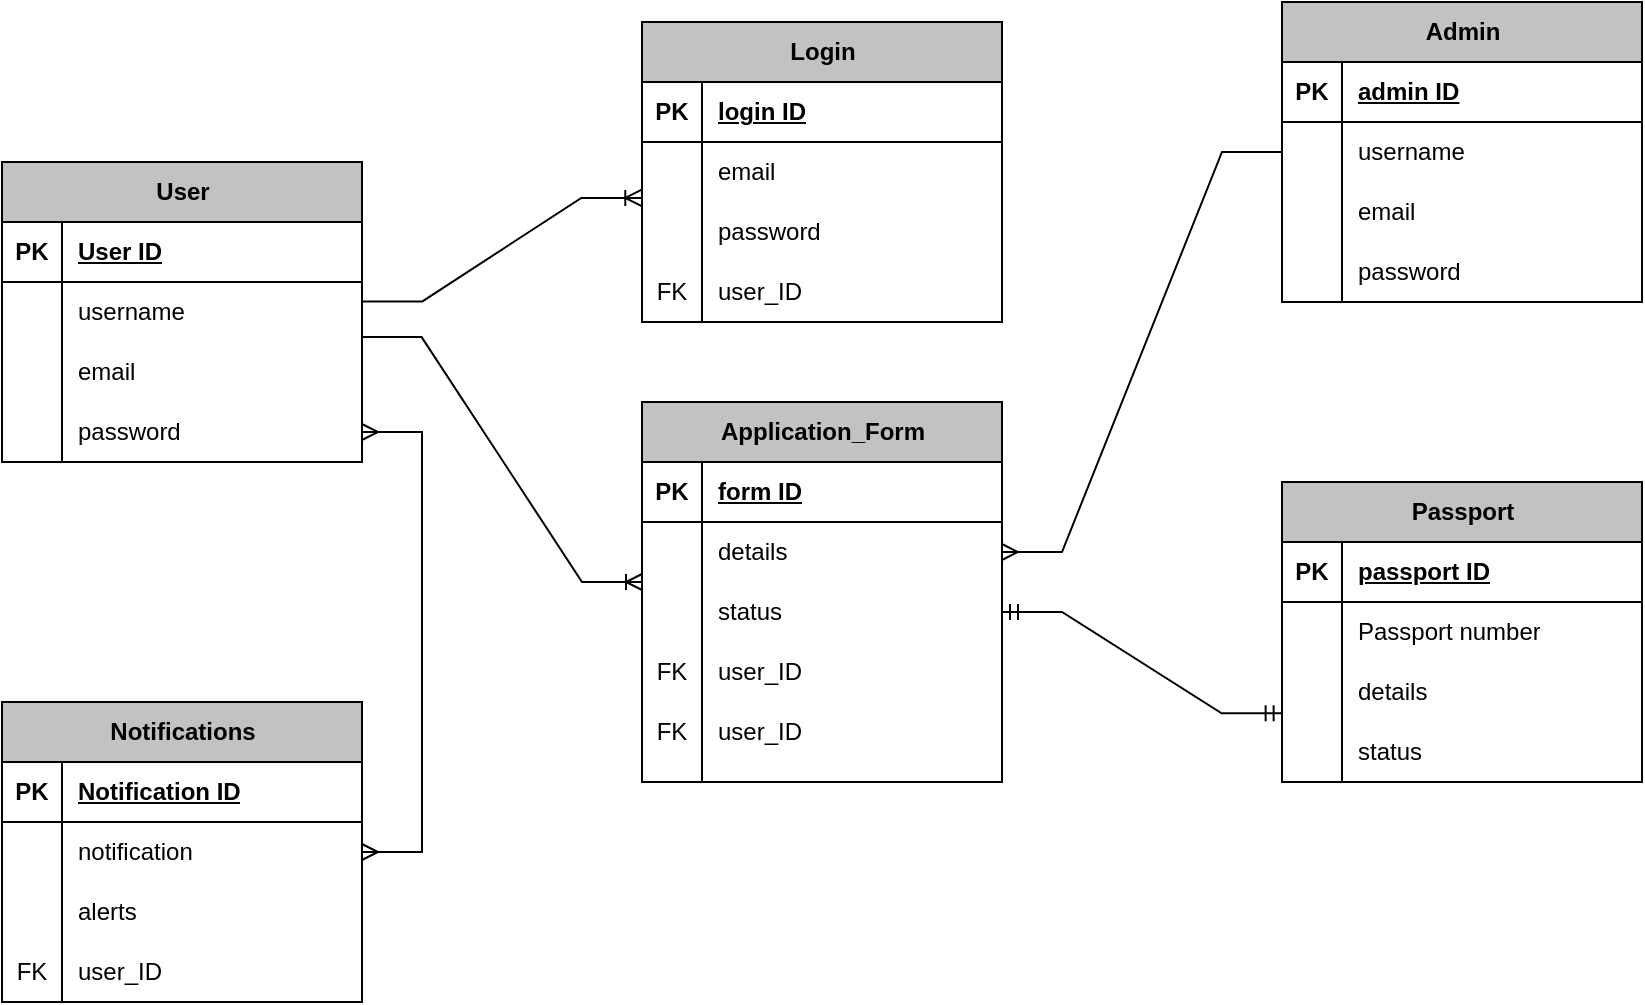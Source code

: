 <mxfile version="22.1.2" type="device">
  <diagram id="85uenEhVmOG_GKUXYvTb" name="Page-2">
    <mxGraphModel dx="1138" dy="535" grid="1" gridSize="10" guides="1" tooltips="1" connect="1" arrows="1" fold="1" page="1" pageScale="1" pageWidth="850" pageHeight="1100" math="0" shadow="0">
      <root>
        <mxCell id="0" />
        <mxCell id="1" parent="0" />
        <mxCell id="o4qbSrzlTvM8pqJeJ1TT-11" value="User" style="shape=table;startSize=30;container=1;collapsible=1;childLayout=tableLayout;fixedRows=1;rowLines=0;fontStyle=1;align=center;resizeLast=1;html=1;fillColor=#C2C2C2;" parent="1" vertex="1">
          <mxGeometry x="100" y="240" width="180" height="150" as="geometry">
            <mxRectangle x="100" y="240" width="70" height="30" as="alternateBounds" />
          </mxGeometry>
        </mxCell>
        <mxCell id="o4qbSrzlTvM8pqJeJ1TT-12" value="" style="shape=tableRow;horizontal=0;startSize=0;swimlaneHead=0;swimlaneBody=0;fillColor=none;collapsible=0;dropTarget=0;points=[[0,0.5],[1,0.5]];portConstraint=eastwest;top=0;left=0;right=0;bottom=1;" parent="o4qbSrzlTvM8pqJeJ1TT-11" vertex="1">
          <mxGeometry y="30" width="180" height="30" as="geometry" />
        </mxCell>
        <mxCell id="o4qbSrzlTvM8pqJeJ1TT-13" value="PK" style="shape=partialRectangle;connectable=0;fillColor=none;top=0;left=0;bottom=0;right=0;fontStyle=1;overflow=hidden;whiteSpace=wrap;html=1;" parent="o4qbSrzlTvM8pqJeJ1TT-12" vertex="1">
          <mxGeometry width="30" height="30" as="geometry">
            <mxRectangle width="30" height="30" as="alternateBounds" />
          </mxGeometry>
        </mxCell>
        <mxCell id="o4qbSrzlTvM8pqJeJ1TT-14" value="User ID" style="shape=partialRectangle;connectable=0;fillColor=none;top=0;left=0;bottom=0;right=0;align=left;spacingLeft=6;fontStyle=5;overflow=hidden;whiteSpace=wrap;html=1;" parent="o4qbSrzlTvM8pqJeJ1TT-12" vertex="1">
          <mxGeometry x="30" width="150" height="30" as="geometry">
            <mxRectangle width="150" height="30" as="alternateBounds" />
          </mxGeometry>
        </mxCell>
        <mxCell id="o4qbSrzlTvM8pqJeJ1TT-15" value="" style="shape=tableRow;horizontal=0;startSize=0;swimlaneHead=0;swimlaneBody=0;fillColor=none;collapsible=0;dropTarget=0;points=[[0,0.5],[1,0.5]];portConstraint=eastwest;top=0;left=0;right=0;bottom=0;" parent="o4qbSrzlTvM8pqJeJ1TT-11" vertex="1">
          <mxGeometry y="60" width="180" height="30" as="geometry" />
        </mxCell>
        <mxCell id="o4qbSrzlTvM8pqJeJ1TT-16" value="" style="shape=partialRectangle;connectable=0;fillColor=none;top=0;left=0;bottom=0;right=0;editable=1;overflow=hidden;whiteSpace=wrap;html=1;" parent="o4qbSrzlTvM8pqJeJ1TT-15" vertex="1">
          <mxGeometry width="30" height="30" as="geometry">
            <mxRectangle width="30" height="30" as="alternateBounds" />
          </mxGeometry>
        </mxCell>
        <mxCell id="o4qbSrzlTvM8pqJeJ1TT-17" value="username" style="shape=partialRectangle;connectable=0;fillColor=none;top=0;left=0;bottom=0;right=0;align=left;spacingLeft=6;overflow=hidden;whiteSpace=wrap;html=1;" parent="o4qbSrzlTvM8pqJeJ1TT-15" vertex="1">
          <mxGeometry x="30" width="150" height="30" as="geometry">
            <mxRectangle width="150" height="30" as="alternateBounds" />
          </mxGeometry>
        </mxCell>
        <mxCell id="o4qbSrzlTvM8pqJeJ1TT-18" value="" style="shape=tableRow;horizontal=0;startSize=0;swimlaneHead=0;swimlaneBody=0;fillColor=none;collapsible=0;dropTarget=0;points=[[0,0.5],[1,0.5]];portConstraint=eastwest;top=0;left=0;right=0;bottom=0;" parent="o4qbSrzlTvM8pqJeJ1TT-11" vertex="1">
          <mxGeometry y="90" width="180" height="30" as="geometry" />
        </mxCell>
        <mxCell id="o4qbSrzlTvM8pqJeJ1TT-19" value="" style="shape=partialRectangle;connectable=0;fillColor=none;top=0;left=0;bottom=0;right=0;editable=1;overflow=hidden;whiteSpace=wrap;html=1;" parent="o4qbSrzlTvM8pqJeJ1TT-18" vertex="1">
          <mxGeometry width="30" height="30" as="geometry">
            <mxRectangle width="30" height="30" as="alternateBounds" />
          </mxGeometry>
        </mxCell>
        <mxCell id="o4qbSrzlTvM8pqJeJ1TT-20" value="email" style="shape=partialRectangle;connectable=0;fillColor=none;top=0;left=0;bottom=0;right=0;align=left;spacingLeft=6;overflow=hidden;whiteSpace=wrap;html=1;" parent="o4qbSrzlTvM8pqJeJ1TT-18" vertex="1">
          <mxGeometry x="30" width="150" height="30" as="geometry">
            <mxRectangle width="150" height="30" as="alternateBounds" />
          </mxGeometry>
        </mxCell>
        <mxCell id="o4qbSrzlTvM8pqJeJ1TT-21" value="" style="shape=tableRow;horizontal=0;startSize=0;swimlaneHead=0;swimlaneBody=0;fillColor=none;collapsible=0;dropTarget=0;points=[[0,0.5],[1,0.5]];portConstraint=eastwest;top=0;left=0;right=0;bottom=0;" parent="o4qbSrzlTvM8pqJeJ1TT-11" vertex="1">
          <mxGeometry y="120" width="180" height="30" as="geometry" />
        </mxCell>
        <mxCell id="o4qbSrzlTvM8pqJeJ1TT-22" value="" style="shape=partialRectangle;connectable=0;fillColor=none;top=0;left=0;bottom=0;right=0;editable=1;overflow=hidden;whiteSpace=wrap;html=1;" parent="o4qbSrzlTvM8pqJeJ1TT-21" vertex="1">
          <mxGeometry width="30" height="30" as="geometry">
            <mxRectangle width="30" height="30" as="alternateBounds" />
          </mxGeometry>
        </mxCell>
        <mxCell id="o4qbSrzlTvM8pqJeJ1TT-23" value="password" style="shape=partialRectangle;connectable=0;fillColor=none;top=0;left=0;bottom=0;right=0;align=left;spacingLeft=6;overflow=hidden;whiteSpace=wrap;html=1;" parent="o4qbSrzlTvM8pqJeJ1TT-21" vertex="1">
          <mxGeometry x="30" width="150" height="30" as="geometry">
            <mxRectangle width="150" height="30" as="alternateBounds" />
          </mxGeometry>
        </mxCell>
        <mxCell id="o4qbSrzlTvM8pqJeJ1TT-24" value="Notifications" style="shape=table;startSize=30;container=1;collapsible=1;childLayout=tableLayout;fixedRows=1;rowLines=0;fontStyle=1;align=center;resizeLast=1;html=1;fillColor=#C2C2C2;" parent="1" vertex="1">
          <mxGeometry x="100" y="510" width="180" height="150" as="geometry" />
        </mxCell>
        <mxCell id="o4qbSrzlTvM8pqJeJ1TT-25" value="" style="shape=tableRow;horizontal=0;startSize=0;swimlaneHead=0;swimlaneBody=0;fillColor=none;collapsible=0;dropTarget=0;points=[[0,0.5],[1,0.5]];portConstraint=eastwest;top=0;left=0;right=0;bottom=1;" parent="o4qbSrzlTvM8pqJeJ1TT-24" vertex="1">
          <mxGeometry y="30" width="180" height="30" as="geometry" />
        </mxCell>
        <mxCell id="o4qbSrzlTvM8pqJeJ1TT-26" value="PK" style="shape=partialRectangle;connectable=0;fillColor=none;top=0;left=0;bottom=0;right=0;fontStyle=1;overflow=hidden;whiteSpace=wrap;html=1;" parent="o4qbSrzlTvM8pqJeJ1TT-25" vertex="1">
          <mxGeometry width="30" height="30" as="geometry">
            <mxRectangle width="30" height="30" as="alternateBounds" />
          </mxGeometry>
        </mxCell>
        <mxCell id="o4qbSrzlTvM8pqJeJ1TT-27" value="Notification ID" style="shape=partialRectangle;connectable=0;fillColor=none;top=0;left=0;bottom=0;right=0;align=left;spacingLeft=6;fontStyle=5;overflow=hidden;whiteSpace=wrap;html=1;" parent="o4qbSrzlTvM8pqJeJ1TT-25" vertex="1">
          <mxGeometry x="30" width="150" height="30" as="geometry">
            <mxRectangle width="150" height="30" as="alternateBounds" />
          </mxGeometry>
        </mxCell>
        <mxCell id="o4qbSrzlTvM8pqJeJ1TT-28" value="" style="shape=tableRow;horizontal=0;startSize=0;swimlaneHead=0;swimlaneBody=0;fillColor=none;collapsible=0;dropTarget=0;points=[[0,0.5],[1,0.5]];portConstraint=eastwest;top=0;left=0;right=0;bottom=0;" parent="o4qbSrzlTvM8pqJeJ1TT-24" vertex="1">
          <mxGeometry y="60" width="180" height="30" as="geometry" />
        </mxCell>
        <mxCell id="o4qbSrzlTvM8pqJeJ1TT-29" value="" style="shape=partialRectangle;connectable=0;fillColor=none;top=0;left=0;bottom=0;right=0;editable=1;overflow=hidden;whiteSpace=wrap;html=1;" parent="o4qbSrzlTvM8pqJeJ1TT-28" vertex="1">
          <mxGeometry width="30" height="30" as="geometry">
            <mxRectangle width="30" height="30" as="alternateBounds" />
          </mxGeometry>
        </mxCell>
        <mxCell id="o4qbSrzlTvM8pqJeJ1TT-30" value="notification" style="shape=partialRectangle;connectable=0;fillColor=none;top=0;left=0;bottom=0;right=0;align=left;spacingLeft=6;overflow=hidden;whiteSpace=wrap;html=1;" parent="o4qbSrzlTvM8pqJeJ1TT-28" vertex="1">
          <mxGeometry x="30" width="150" height="30" as="geometry">
            <mxRectangle width="150" height="30" as="alternateBounds" />
          </mxGeometry>
        </mxCell>
        <mxCell id="o4qbSrzlTvM8pqJeJ1TT-31" value="" style="shape=tableRow;horizontal=0;startSize=0;swimlaneHead=0;swimlaneBody=0;fillColor=none;collapsible=0;dropTarget=0;points=[[0,0.5],[1,0.5]];portConstraint=eastwest;top=0;left=0;right=0;bottom=0;" parent="o4qbSrzlTvM8pqJeJ1TT-24" vertex="1">
          <mxGeometry y="90" width="180" height="30" as="geometry" />
        </mxCell>
        <mxCell id="o4qbSrzlTvM8pqJeJ1TT-32" value="" style="shape=partialRectangle;connectable=0;fillColor=none;top=0;left=0;bottom=0;right=0;editable=1;overflow=hidden;whiteSpace=wrap;html=1;" parent="o4qbSrzlTvM8pqJeJ1TT-31" vertex="1">
          <mxGeometry width="30" height="30" as="geometry">
            <mxRectangle width="30" height="30" as="alternateBounds" />
          </mxGeometry>
        </mxCell>
        <mxCell id="o4qbSrzlTvM8pqJeJ1TT-33" value="alerts" style="shape=partialRectangle;connectable=0;fillColor=none;top=0;left=0;bottom=0;right=0;align=left;spacingLeft=6;overflow=hidden;whiteSpace=wrap;html=1;" parent="o4qbSrzlTvM8pqJeJ1TT-31" vertex="1">
          <mxGeometry x="30" width="150" height="30" as="geometry">
            <mxRectangle width="150" height="30" as="alternateBounds" />
          </mxGeometry>
        </mxCell>
        <mxCell id="o4qbSrzlTvM8pqJeJ1TT-34" value="" style="shape=tableRow;horizontal=0;startSize=0;swimlaneHead=0;swimlaneBody=0;fillColor=none;collapsible=0;dropTarget=0;points=[[0,0.5],[1,0.5]];portConstraint=eastwest;top=0;left=0;right=0;bottom=0;" parent="o4qbSrzlTvM8pqJeJ1TT-24" vertex="1">
          <mxGeometry y="120" width="180" height="30" as="geometry" />
        </mxCell>
        <mxCell id="o4qbSrzlTvM8pqJeJ1TT-35" value="FK" style="shape=partialRectangle;connectable=0;fillColor=none;top=0;left=0;bottom=0;right=0;editable=1;overflow=hidden;whiteSpace=wrap;html=1;" parent="o4qbSrzlTvM8pqJeJ1TT-34" vertex="1">
          <mxGeometry width="30" height="30" as="geometry">
            <mxRectangle width="30" height="30" as="alternateBounds" />
          </mxGeometry>
        </mxCell>
        <mxCell id="o4qbSrzlTvM8pqJeJ1TT-36" value="user_ID" style="shape=partialRectangle;connectable=0;fillColor=none;top=0;left=0;bottom=0;right=0;align=left;spacingLeft=6;overflow=hidden;whiteSpace=wrap;html=1;" parent="o4qbSrzlTvM8pqJeJ1TT-34" vertex="1">
          <mxGeometry x="30" width="150" height="30" as="geometry">
            <mxRectangle width="150" height="30" as="alternateBounds" />
          </mxGeometry>
        </mxCell>
        <mxCell id="o4qbSrzlTvM8pqJeJ1TT-37" value="Login" style="shape=table;startSize=30;container=1;collapsible=1;childLayout=tableLayout;fixedRows=1;rowLines=0;fontStyle=1;align=center;resizeLast=1;html=1;fillColor=#C2C2C2;" parent="1" vertex="1">
          <mxGeometry x="420" y="170" width="180" height="150" as="geometry" />
        </mxCell>
        <mxCell id="o4qbSrzlTvM8pqJeJ1TT-38" value="" style="shape=tableRow;horizontal=0;startSize=0;swimlaneHead=0;swimlaneBody=0;fillColor=none;collapsible=0;dropTarget=0;points=[[0,0.5],[1,0.5]];portConstraint=eastwest;top=0;left=0;right=0;bottom=1;" parent="o4qbSrzlTvM8pqJeJ1TT-37" vertex="1">
          <mxGeometry y="30" width="180" height="30" as="geometry" />
        </mxCell>
        <mxCell id="o4qbSrzlTvM8pqJeJ1TT-39" value="PK" style="shape=partialRectangle;connectable=0;fillColor=none;top=0;left=0;bottom=0;right=0;fontStyle=1;overflow=hidden;whiteSpace=wrap;html=1;" parent="o4qbSrzlTvM8pqJeJ1TT-38" vertex="1">
          <mxGeometry width="30" height="30" as="geometry">
            <mxRectangle width="30" height="30" as="alternateBounds" />
          </mxGeometry>
        </mxCell>
        <mxCell id="o4qbSrzlTvM8pqJeJ1TT-40" value="login ID" style="shape=partialRectangle;connectable=0;fillColor=none;top=0;left=0;bottom=0;right=0;align=left;spacingLeft=6;fontStyle=5;overflow=hidden;whiteSpace=wrap;html=1;" parent="o4qbSrzlTvM8pqJeJ1TT-38" vertex="1">
          <mxGeometry x="30" width="150" height="30" as="geometry">
            <mxRectangle width="150" height="30" as="alternateBounds" />
          </mxGeometry>
        </mxCell>
        <mxCell id="o4qbSrzlTvM8pqJeJ1TT-41" value="" style="shape=tableRow;horizontal=0;startSize=0;swimlaneHead=0;swimlaneBody=0;fillColor=none;collapsible=0;dropTarget=0;points=[[0,0.5],[1,0.5]];portConstraint=eastwest;top=0;left=0;right=0;bottom=0;" parent="o4qbSrzlTvM8pqJeJ1TT-37" vertex="1">
          <mxGeometry y="60" width="180" height="30" as="geometry" />
        </mxCell>
        <mxCell id="o4qbSrzlTvM8pqJeJ1TT-42" value="" style="shape=partialRectangle;connectable=0;fillColor=none;top=0;left=0;bottom=0;right=0;editable=1;overflow=hidden;whiteSpace=wrap;html=1;" parent="o4qbSrzlTvM8pqJeJ1TT-41" vertex="1">
          <mxGeometry width="30" height="30" as="geometry">
            <mxRectangle width="30" height="30" as="alternateBounds" />
          </mxGeometry>
        </mxCell>
        <mxCell id="o4qbSrzlTvM8pqJeJ1TT-43" value="email" style="shape=partialRectangle;connectable=0;fillColor=none;top=0;left=0;bottom=0;right=0;align=left;spacingLeft=6;overflow=hidden;whiteSpace=wrap;html=1;" parent="o4qbSrzlTvM8pqJeJ1TT-41" vertex="1">
          <mxGeometry x="30" width="150" height="30" as="geometry">
            <mxRectangle width="150" height="30" as="alternateBounds" />
          </mxGeometry>
        </mxCell>
        <mxCell id="o4qbSrzlTvM8pqJeJ1TT-44" value="" style="shape=tableRow;horizontal=0;startSize=0;swimlaneHead=0;swimlaneBody=0;fillColor=none;collapsible=0;dropTarget=0;points=[[0,0.5],[1,0.5]];portConstraint=eastwest;top=0;left=0;right=0;bottom=0;" parent="o4qbSrzlTvM8pqJeJ1TT-37" vertex="1">
          <mxGeometry y="90" width="180" height="30" as="geometry" />
        </mxCell>
        <mxCell id="o4qbSrzlTvM8pqJeJ1TT-45" value="" style="shape=partialRectangle;connectable=0;fillColor=none;top=0;left=0;bottom=0;right=0;editable=1;overflow=hidden;whiteSpace=wrap;html=1;" parent="o4qbSrzlTvM8pqJeJ1TT-44" vertex="1">
          <mxGeometry width="30" height="30" as="geometry">
            <mxRectangle width="30" height="30" as="alternateBounds" />
          </mxGeometry>
        </mxCell>
        <mxCell id="o4qbSrzlTvM8pqJeJ1TT-46" value="password" style="shape=partialRectangle;connectable=0;fillColor=none;top=0;left=0;bottom=0;right=0;align=left;spacingLeft=6;overflow=hidden;whiteSpace=wrap;html=1;" parent="o4qbSrzlTvM8pqJeJ1TT-44" vertex="1">
          <mxGeometry x="30" width="150" height="30" as="geometry">
            <mxRectangle width="150" height="30" as="alternateBounds" />
          </mxGeometry>
        </mxCell>
        <mxCell id="o4qbSrzlTvM8pqJeJ1TT-47" value="" style="shape=tableRow;horizontal=0;startSize=0;swimlaneHead=0;swimlaneBody=0;fillColor=none;collapsible=0;dropTarget=0;points=[[0,0.5],[1,0.5]];portConstraint=eastwest;top=0;left=0;right=0;bottom=0;" parent="o4qbSrzlTvM8pqJeJ1TT-37" vertex="1">
          <mxGeometry y="120" width="180" height="30" as="geometry" />
        </mxCell>
        <mxCell id="o4qbSrzlTvM8pqJeJ1TT-48" value="FK" style="shape=partialRectangle;connectable=0;fillColor=none;top=0;left=0;bottom=0;right=0;editable=1;overflow=hidden;whiteSpace=wrap;html=1;" parent="o4qbSrzlTvM8pqJeJ1TT-47" vertex="1">
          <mxGeometry width="30" height="30" as="geometry">
            <mxRectangle width="30" height="30" as="alternateBounds" />
          </mxGeometry>
        </mxCell>
        <mxCell id="o4qbSrzlTvM8pqJeJ1TT-49" value="user_ID" style="shape=partialRectangle;connectable=0;fillColor=none;top=0;left=0;bottom=0;right=0;align=left;spacingLeft=6;overflow=hidden;whiteSpace=wrap;html=1;" parent="o4qbSrzlTvM8pqJeJ1TT-47" vertex="1">
          <mxGeometry x="30" width="150" height="30" as="geometry">
            <mxRectangle width="150" height="30" as="alternateBounds" />
          </mxGeometry>
        </mxCell>
        <mxCell id="o4qbSrzlTvM8pqJeJ1TT-50" value="Application_Form" style="shape=table;startSize=30;container=1;collapsible=1;childLayout=tableLayout;fixedRows=1;rowLines=0;fontStyle=1;align=center;resizeLast=1;html=1;fillColor=#C2C2C2;" parent="1" vertex="1">
          <mxGeometry x="420" y="360" width="180" height="190" as="geometry" />
        </mxCell>
        <mxCell id="o4qbSrzlTvM8pqJeJ1TT-51" value="" style="shape=tableRow;horizontal=0;startSize=0;swimlaneHead=0;swimlaneBody=0;fillColor=none;collapsible=0;dropTarget=0;points=[[0,0.5],[1,0.5]];portConstraint=eastwest;top=0;left=0;right=0;bottom=1;" parent="o4qbSrzlTvM8pqJeJ1TT-50" vertex="1">
          <mxGeometry y="30" width="180" height="30" as="geometry" />
        </mxCell>
        <mxCell id="o4qbSrzlTvM8pqJeJ1TT-52" value="PK" style="shape=partialRectangle;connectable=0;fillColor=none;top=0;left=0;bottom=0;right=0;fontStyle=1;overflow=hidden;whiteSpace=wrap;html=1;" parent="o4qbSrzlTvM8pqJeJ1TT-51" vertex="1">
          <mxGeometry width="30" height="30" as="geometry">
            <mxRectangle width="30" height="30" as="alternateBounds" />
          </mxGeometry>
        </mxCell>
        <mxCell id="o4qbSrzlTvM8pqJeJ1TT-53" value="form ID" style="shape=partialRectangle;connectable=0;fillColor=none;top=0;left=0;bottom=0;right=0;align=left;spacingLeft=6;fontStyle=5;overflow=hidden;whiteSpace=wrap;html=1;" parent="o4qbSrzlTvM8pqJeJ1TT-51" vertex="1">
          <mxGeometry x="30" width="150" height="30" as="geometry">
            <mxRectangle width="150" height="30" as="alternateBounds" />
          </mxGeometry>
        </mxCell>
        <mxCell id="o4qbSrzlTvM8pqJeJ1TT-54" value="" style="shape=tableRow;horizontal=0;startSize=0;swimlaneHead=0;swimlaneBody=0;fillColor=none;collapsible=0;dropTarget=0;points=[[0,0.5],[1,0.5]];portConstraint=eastwest;top=0;left=0;right=0;bottom=0;" parent="o4qbSrzlTvM8pqJeJ1TT-50" vertex="1">
          <mxGeometry y="60" width="180" height="30" as="geometry" />
        </mxCell>
        <mxCell id="o4qbSrzlTvM8pqJeJ1TT-55" value="" style="shape=partialRectangle;connectable=0;fillColor=none;top=0;left=0;bottom=0;right=0;editable=1;overflow=hidden;whiteSpace=wrap;html=1;" parent="o4qbSrzlTvM8pqJeJ1TT-54" vertex="1">
          <mxGeometry width="30" height="30" as="geometry">
            <mxRectangle width="30" height="30" as="alternateBounds" />
          </mxGeometry>
        </mxCell>
        <mxCell id="o4qbSrzlTvM8pqJeJ1TT-56" value="details" style="shape=partialRectangle;connectable=0;fillColor=none;top=0;left=0;bottom=0;right=0;align=left;spacingLeft=6;overflow=hidden;whiteSpace=wrap;html=1;" parent="o4qbSrzlTvM8pqJeJ1TT-54" vertex="1">
          <mxGeometry x="30" width="150" height="30" as="geometry">
            <mxRectangle width="150" height="30" as="alternateBounds" />
          </mxGeometry>
        </mxCell>
        <mxCell id="o4qbSrzlTvM8pqJeJ1TT-57" value="" style="shape=tableRow;horizontal=0;startSize=0;swimlaneHead=0;swimlaneBody=0;fillColor=none;collapsible=0;dropTarget=0;points=[[0,0.5],[1,0.5]];portConstraint=eastwest;top=0;left=0;right=0;bottom=0;" parent="o4qbSrzlTvM8pqJeJ1TT-50" vertex="1">
          <mxGeometry y="90" width="180" height="30" as="geometry" />
        </mxCell>
        <mxCell id="o4qbSrzlTvM8pqJeJ1TT-58" value="" style="shape=partialRectangle;connectable=0;fillColor=none;top=0;left=0;bottom=0;right=0;editable=1;overflow=hidden;whiteSpace=wrap;html=1;" parent="o4qbSrzlTvM8pqJeJ1TT-57" vertex="1">
          <mxGeometry width="30" height="30" as="geometry">
            <mxRectangle width="30" height="30" as="alternateBounds" />
          </mxGeometry>
        </mxCell>
        <mxCell id="o4qbSrzlTvM8pqJeJ1TT-59" value="status" style="shape=partialRectangle;connectable=0;fillColor=none;top=0;left=0;bottom=0;right=0;align=left;spacingLeft=6;overflow=hidden;whiteSpace=wrap;html=1;" parent="o4qbSrzlTvM8pqJeJ1TT-57" vertex="1">
          <mxGeometry x="30" width="150" height="30" as="geometry">
            <mxRectangle width="150" height="30" as="alternateBounds" />
          </mxGeometry>
        </mxCell>
        <mxCell id="o4qbSrzlTvM8pqJeJ1TT-60" value="" style="shape=tableRow;horizontal=0;startSize=0;swimlaneHead=0;swimlaneBody=0;fillColor=none;collapsible=0;dropTarget=0;points=[[0,0.5],[1,0.5]];portConstraint=eastwest;top=0;left=0;right=0;bottom=0;" parent="o4qbSrzlTvM8pqJeJ1TT-50" vertex="1">
          <mxGeometry y="120" width="180" height="30" as="geometry" />
        </mxCell>
        <mxCell id="o4qbSrzlTvM8pqJeJ1TT-61" value="FK" style="shape=partialRectangle;connectable=0;fillColor=none;top=0;left=0;bottom=0;right=0;editable=1;overflow=hidden;whiteSpace=wrap;html=1;" parent="o4qbSrzlTvM8pqJeJ1TT-60" vertex="1">
          <mxGeometry width="30" height="30" as="geometry">
            <mxRectangle width="30" height="30" as="alternateBounds" />
          </mxGeometry>
        </mxCell>
        <mxCell id="o4qbSrzlTvM8pqJeJ1TT-62" value="user_ID" style="shape=partialRectangle;connectable=0;fillColor=none;top=0;left=0;bottom=0;right=0;align=left;spacingLeft=6;overflow=hidden;whiteSpace=wrap;html=1;" parent="o4qbSrzlTvM8pqJeJ1TT-60" vertex="1">
          <mxGeometry x="30" width="150" height="30" as="geometry">
            <mxRectangle width="150" height="30" as="alternateBounds" />
          </mxGeometry>
        </mxCell>
        <mxCell id="o4qbSrzlTvM8pqJeJ1TT-63" value="Admin" style="shape=table;startSize=30;container=1;collapsible=1;childLayout=tableLayout;fixedRows=1;rowLines=0;fontStyle=1;align=center;resizeLast=1;html=1;fillColor=#C2C2C2;" parent="1" vertex="1">
          <mxGeometry x="740" y="160" width="180" height="150" as="geometry" />
        </mxCell>
        <mxCell id="o4qbSrzlTvM8pqJeJ1TT-64" value="" style="shape=tableRow;horizontal=0;startSize=0;swimlaneHead=0;swimlaneBody=0;fillColor=none;collapsible=0;dropTarget=0;points=[[0,0.5],[1,0.5]];portConstraint=eastwest;top=0;left=0;right=0;bottom=1;" parent="o4qbSrzlTvM8pqJeJ1TT-63" vertex="1">
          <mxGeometry y="30" width="180" height="30" as="geometry" />
        </mxCell>
        <mxCell id="o4qbSrzlTvM8pqJeJ1TT-65" value="PK" style="shape=partialRectangle;connectable=0;fillColor=none;top=0;left=0;bottom=0;right=0;fontStyle=1;overflow=hidden;whiteSpace=wrap;html=1;" parent="o4qbSrzlTvM8pqJeJ1TT-64" vertex="1">
          <mxGeometry width="30" height="30" as="geometry">
            <mxRectangle width="30" height="30" as="alternateBounds" />
          </mxGeometry>
        </mxCell>
        <mxCell id="o4qbSrzlTvM8pqJeJ1TT-66" value="admin ID" style="shape=partialRectangle;connectable=0;fillColor=none;top=0;left=0;bottom=0;right=0;align=left;spacingLeft=6;fontStyle=5;overflow=hidden;whiteSpace=wrap;html=1;" parent="o4qbSrzlTvM8pqJeJ1TT-64" vertex="1">
          <mxGeometry x="30" width="150" height="30" as="geometry">
            <mxRectangle width="150" height="30" as="alternateBounds" />
          </mxGeometry>
        </mxCell>
        <mxCell id="o4qbSrzlTvM8pqJeJ1TT-67" value="" style="shape=tableRow;horizontal=0;startSize=0;swimlaneHead=0;swimlaneBody=0;fillColor=none;collapsible=0;dropTarget=0;points=[[0,0.5],[1,0.5]];portConstraint=eastwest;top=0;left=0;right=0;bottom=0;" parent="o4qbSrzlTvM8pqJeJ1TT-63" vertex="1">
          <mxGeometry y="60" width="180" height="30" as="geometry" />
        </mxCell>
        <mxCell id="o4qbSrzlTvM8pqJeJ1TT-68" value="" style="shape=partialRectangle;connectable=0;fillColor=none;top=0;left=0;bottom=0;right=0;editable=1;overflow=hidden;whiteSpace=wrap;html=1;" parent="o4qbSrzlTvM8pqJeJ1TT-67" vertex="1">
          <mxGeometry width="30" height="30" as="geometry">
            <mxRectangle width="30" height="30" as="alternateBounds" />
          </mxGeometry>
        </mxCell>
        <mxCell id="o4qbSrzlTvM8pqJeJ1TT-69" value="username" style="shape=partialRectangle;connectable=0;fillColor=none;top=0;left=0;bottom=0;right=0;align=left;spacingLeft=6;overflow=hidden;whiteSpace=wrap;html=1;" parent="o4qbSrzlTvM8pqJeJ1TT-67" vertex="1">
          <mxGeometry x="30" width="150" height="30" as="geometry">
            <mxRectangle width="150" height="30" as="alternateBounds" />
          </mxGeometry>
        </mxCell>
        <mxCell id="o4qbSrzlTvM8pqJeJ1TT-70" value="" style="shape=tableRow;horizontal=0;startSize=0;swimlaneHead=0;swimlaneBody=0;fillColor=none;collapsible=0;dropTarget=0;points=[[0,0.5],[1,0.5]];portConstraint=eastwest;top=0;left=0;right=0;bottom=0;" parent="o4qbSrzlTvM8pqJeJ1TT-63" vertex="1">
          <mxGeometry y="90" width="180" height="30" as="geometry" />
        </mxCell>
        <mxCell id="o4qbSrzlTvM8pqJeJ1TT-71" value="" style="shape=partialRectangle;connectable=0;fillColor=none;top=0;left=0;bottom=0;right=0;editable=1;overflow=hidden;whiteSpace=wrap;html=1;" parent="o4qbSrzlTvM8pqJeJ1TT-70" vertex="1">
          <mxGeometry width="30" height="30" as="geometry">
            <mxRectangle width="30" height="30" as="alternateBounds" />
          </mxGeometry>
        </mxCell>
        <mxCell id="o4qbSrzlTvM8pqJeJ1TT-72" value="email" style="shape=partialRectangle;connectable=0;fillColor=none;top=0;left=0;bottom=0;right=0;align=left;spacingLeft=6;overflow=hidden;whiteSpace=wrap;html=1;" parent="o4qbSrzlTvM8pqJeJ1TT-70" vertex="1">
          <mxGeometry x="30" width="150" height="30" as="geometry">
            <mxRectangle width="150" height="30" as="alternateBounds" />
          </mxGeometry>
        </mxCell>
        <mxCell id="o4qbSrzlTvM8pqJeJ1TT-73" value="" style="shape=tableRow;horizontal=0;startSize=0;swimlaneHead=0;swimlaneBody=0;fillColor=none;collapsible=0;dropTarget=0;points=[[0,0.5],[1,0.5]];portConstraint=eastwest;top=0;left=0;right=0;bottom=0;" parent="o4qbSrzlTvM8pqJeJ1TT-63" vertex="1">
          <mxGeometry y="120" width="180" height="30" as="geometry" />
        </mxCell>
        <mxCell id="o4qbSrzlTvM8pqJeJ1TT-74" value="" style="shape=partialRectangle;connectable=0;fillColor=none;top=0;left=0;bottom=0;right=0;editable=1;overflow=hidden;whiteSpace=wrap;html=1;" parent="o4qbSrzlTvM8pqJeJ1TT-73" vertex="1">
          <mxGeometry width="30" height="30" as="geometry">
            <mxRectangle width="30" height="30" as="alternateBounds" />
          </mxGeometry>
        </mxCell>
        <mxCell id="o4qbSrzlTvM8pqJeJ1TT-75" value="password" style="shape=partialRectangle;connectable=0;fillColor=none;top=0;left=0;bottom=0;right=0;align=left;spacingLeft=6;overflow=hidden;whiteSpace=wrap;html=1;" parent="o4qbSrzlTvM8pqJeJ1TT-73" vertex="1">
          <mxGeometry x="30" width="150" height="30" as="geometry">
            <mxRectangle width="150" height="30" as="alternateBounds" />
          </mxGeometry>
        </mxCell>
        <mxCell id="o4qbSrzlTvM8pqJeJ1TT-76" value="Passport" style="shape=table;startSize=30;container=1;collapsible=1;childLayout=tableLayout;fixedRows=1;rowLines=0;fontStyle=1;align=center;resizeLast=1;html=1;fillColor=#C2C2C2;" parent="1" vertex="1">
          <mxGeometry x="740" y="400" width="180" height="150" as="geometry" />
        </mxCell>
        <mxCell id="o4qbSrzlTvM8pqJeJ1TT-77" value="" style="shape=tableRow;horizontal=0;startSize=0;swimlaneHead=0;swimlaneBody=0;fillColor=none;collapsible=0;dropTarget=0;points=[[0,0.5],[1,0.5]];portConstraint=eastwest;top=0;left=0;right=0;bottom=1;" parent="o4qbSrzlTvM8pqJeJ1TT-76" vertex="1">
          <mxGeometry y="30" width="180" height="30" as="geometry" />
        </mxCell>
        <mxCell id="o4qbSrzlTvM8pqJeJ1TT-78" value="PK" style="shape=partialRectangle;connectable=0;fillColor=none;top=0;left=0;bottom=0;right=0;fontStyle=1;overflow=hidden;whiteSpace=wrap;html=1;" parent="o4qbSrzlTvM8pqJeJ1TT-77" vertex="1">
          <mxGeometry width="30" height="30" as="geometry">
            <mxRectangle width="30" height="30" as="alternateBounds" />
          </mxGeometry>
        </mxCell>
        <mxCell id="o4qbSrzlTvM8pqJeJ1TT-79" value="passport ID" style="shape=partialRectangle;connectable=0;fillColor=none;top=0;left=0;bottom=0;right=0;align=left;spacingLeft=6;fontStyle=5;overflow=hidden;whiteSpace=wrap;html=1;" parent="o4qbSrzlTvM8pqJeJ1TT-77" vertex="1">
          <mxGeometry x="30" width="150" height="30" as="geometry">
            <mxRectangle width="150" height="30" as="alternateBounds" />
          </mxGeometry>
        </mxCell>
        <mxCell id="o4qbSrzlTvM8pqJeJ1TT-80" value="" style="shape=tableRow;horizontal=0;startSize=0;swimlaneHead=0;swimlaneBody=0;fillColor=none;collapsible=0;dropTarget=0;points=[[0,0.5],[1,0.5]];portConstraint=eastwest;top=0;left=0;right=0;bottom=0;" parent="o4qbSrzlTvM8pqJeJ1TT-76" vertex="1">
          <mxGeometry y="60" width="180" height="30" as="geometry" />
        </mxCell>
        <mxCell id="o4qbSrzlTvM8pqJeJ1TT-81" value="" style="shape=partialRectangle;connectable=0;fillColor=none;top=0;left=0;bottom=0;right=0;editable=1;overflow=hidden;whiteSpace=wrap;html=1;" parent="o4qbSrzlTvM8pqJeJ1TT-80" vertex="1">
          <mxGeometry width="30" height="30" as="geometry">
            <mxRectangle width="30" height="30" as="alternateBounds" />
          </mxGeometry>
        </mxCell>
        <mxCell id="o4qbSrzlTvM8pqJeJ1TT-82" value="Passport number" style="shape=partialRectangle;connectable=0;fillColor=none;top=0;left=0;bottom=0;right=0;align=left;spacingLeft=6;overflow=hidden;whiteSpace=wrap;html=1;" parent="o4qbSrzlTvM8pqJeJ1TT-80" vertex="1">
          <mxGeometry x="30" width="150" height="30" as="geometry">
            <mxRectangle width="150" height="30" as="alternateBounds" />
          </mxGeometry>
        </mxCell>
        <mxCell id="o4qbSrzlTvM8pqJeJ1TT-83" value="" style="shape=tableRow;horizontal=0;startSize=0;swimlaneHead=0;swimlaneBody=0;fillColor=none;collapsible=0;dropTarget=0;points=[[0,0.5],[1,0.5]];portConstraint=eastwest;top=0;left=0;right=0;bottom=0;" parent="o4qbSrzlTvM8pqJeJ1TT-76" vertex="1">
          <mxGeometry y="90" width="180" height="30" as="geometry" />
        </mxCell>
        <mxCell id="o4qbSrzlTvM8pqJeJ1TT-84" value="" style="shape=partialRectangle;connectable=0;fillColor=none;top=0;left=0;bottom=0;right=0;editable=1;overflow=hidden;whiteSpace=wrap;html=1;" parent="o4qbSrzlTvM8pqJeJ1TT-83" vertex="1">
          <mxGeometry width="30" height="30" as="geometry">
            <mxRectangle width="30" height="30" as="alternateBounds" />
          </mxGeometry>
        </mxCell>
        <mxCell id="o4qbSrzlTvM8pqJeJ1TT-85" value="details" style="shape=partialRectangle;connectable=0;fillColor=none;top=0;left=0;bottom=0;right=0;align=left;spacingLeft=6;overflow=hidden;whiteSpace=wrap;html=1;" parent="o4qbSrzlTvM8pqJeJ1TT-83" vertex="1">
          <mxGeometry x="30" width="150" height="30" as="geometry">
            <mxRectangle width="150" height="30" as="alternateBounds" />
          </mxGeometry>
        </mxCell>
        <mxCell id="o4qbSrzlTvM8pqJeJ1TT-86" value="" style="shape=tableRow;horizontal=0;startSize=0;swimlaneHead=0;swimlaneBody=0;fillColor=none;collapsible=0;dropTarget=0;points=[[0,0.5],[1,0.5]];portConstraint=eastwest;top=0;left=0;right=0;bottom=0;" parent="o4qbSrzlTvM8pqJeJ1TT-76" vertex="1">
          <mxGeometry y="120" width="180" height="30" as="geometry" />
        </mxCell>
        <mxCell id="o4qbSrzlTvM8pqJeJ1TT-87" value="" style="shape=partialRectangle;connectable=0;fillColor=none;top=0;left=0;bottom=0;right=0;editable=1;overflow=hidden;whiteSpace=wrap;html=1;" parent="o4qbSrzlTvM8pqJeJ1TT-86" vertex="1">
          <mxGeometry width="30" height="30" as="geometry">
            <mxRectangle width="30" height="30" as="alternateBounds" />
          </mxGeometry>
        </mxCell>
        <mxCell id="o4qbSrzlTvM8pqJeJ1TT-88" value="status" style="shape=partialRectangle;connectable=0;fillColor=none;top=0;left=0;bottom=0;right=0;align=left;spacingLeft=6;overflow=hidden;whiteSpace=wrap;html=1;" parent="o4qbSrzlTvM8pqJeJ1TT-86" vertex="1">
          <mxGeometry x="30" width="150" height="30" as="geometry">
            <mxRectangle width="150" height="30" as="alternateBounds" />
          </mxGeometry>
        </mxCell>
        <mxCell id="o4qbSrzlTvM8pqJeJ1TT-97" value="" style="endArrow=none;html=1;rounded=0;" parent="1" edge="1">
          <mxGeometry width="50" height="50" relative="1" as="geometry">
            <mxPoint x="450" y="550" as="sourcePoint" />
            <mxPoint x="450" y="510" as="targetPoint" />
          </mxGeometry>
        </mxCell>
        <mxCell id="o4qbSrzlTvM8pqJeJ1TT-98" value="user_ID" style="shape=partialRectangle;connectable=0;fillColor=none;top=0;left=0;bottom=0;right=0;align=left;spacingLeft=6;overflow=hidden;whiteSpace=wrap;html=1;" parent="1" vertex="1">
          <mxGeometry x="450" y="510" width="150" height="30" as="geometry">
            <mxRectangle width="150" height="30" as="alternateBounds" />
          </mxGeometry>
        </mxCell>
        <mxCell id="o4qbSrzlTvM8pqJeJ1TT-99" value="FK" style="shape=partialRectangle;connectable=0;fillColor=none;top=0;left=0;bottom=0;right=0;editable=1;overflow=hidden;whiteSpace=wrap;html=1;" parent="1" vertex="1">
          <mxGeometry x="420" y="510" width="30" height="30" as="geometry">
            <mxRectangle width="30" height="30" as="alternateBounds" />
          </mxGeometry>
        </mxCell>
        <mxCell id="o4qbSrzlTvM8pqJeJ1TT-101" value="" style="edgeStyle=entityRelationEdgeStyle;fontSize=12;html=1;endArrow=ERoneToMany;rounded=0;entryX=-0.002;entryY=0.932;entryDx=0;entryDy=0;entryPerimeter=0;exitX=1.001;exitY=0.324;exitDx=0;exitDy=0;exitPerimeter=0;" parent="1" source="o4qbSrzlTvM8pqJeJ1TT-15" target="o4qbSrzlTvM8pqJeJ1TT-41" edge="1">
          <mxGeometry width="100" height="100" relative="1" as="geometry">
            <mxPoint x="280" y="320" as="sourcePoint" />
            <mxPoint x="380" y="220" as="targetPoint" />
          </mxGeometry>
        </mxCell>
        <mxCell id="o4qbSrzlTvM8pqJeJ1TT-102" value="" style="edgeStyle=entityRelationEdgeStyle;fontSize=12;html=1;endArrow=ERoneToMany;rounded=0;exitX=0.999;exitY=0.918;exitDx=0;exitDy=0;exitPerimeter=0;entryX=0;entryY=0;entryDx=0;entryDy=0;entryPerimeter=0;" parent="1" source="o4qbSrzlTvM8pqJeJ1TT-15" target="o4qbSrzlTvM8pqJeJ1TT-57" edge="1">
          <mxGeometry width="100" height="100" relative="1" as="geometry">
            <mxPoint x="320" y="510" as="sourcePoint" />
            <mxPoint x="420" y="410" as="targetPoint" />
          </mxGeometry>
        </mxCell>
        <mxCell id="o4qbSrzlTvM8pqJeJ1TT-106" value="" style="edgeStyle=entityRelationEdgeStyle;fontSize=12;html=1;endArrow=ERmany;rounded=0;exitX=0;exitY=0.5;exitDx=0;exitDy=0;entryX=1;entryY=0.5;entryDx=0;entryDy=0;" parent="1" source="o4qbSrzlTvM8pqJeJ1TT-67" target="o4qbSrzlTvM8pqJeJ1TT-54" edge="1">
          <mxGeometry width="100" height="100" relative="1" as="geometry">
            <mxPoint x="410" y="360" as="sourcePoint" />
            <mxPoint x="510" y="260" as="targetPoint" />
          </mxGeometry>
        </mxCell>
        <mxCell id="o4qbSrzlTvM8pqJeJ1TT-107" value="" style="edgeStyle=entityRelationEdgeStyle;fontSize=12;html=1;endArrow=ERmandOne;startArrow=ERmandOne;rounded=0;exitX=1;exitY=0.5;exitDx=0;exitDy=0;entryX=-0.001;entryY=-0.146;entryDx=0;entryDy=0;entryPerimeter=0;" parent="1" source="o4qbSrzlTvM8pqJeJ1TT-57" target="o4qbSrzlTvM8pqJeJ1TT-86" edge="1">
          <mxGeometry width="100" height="100" relative="1" as="geometry">
            <mxPoint x="520" y="360" as="sourcePoint" />
            <mxPoint x="620" y="260" as="targetPoint" />
          </mxGeometry>
        </mxCell>
        <mxCell id="o4qbSrzlTvM8pqJeJ1TT-109" value="" style="edgeStyle=entityRelationEdgeStyle;fontSize=12;html=1;endArrow=ERmany;startArrow=ERmany;rounded=0;exitX=1;exitY=0.5;exitDx=0;exitDy=0;entryX=1;entryY=0.5;entryDx=0;entryDy=0;" parent="1" source="o4qbSrzlTvM8pqJeJ1TT-28" target="o4qbSrzlTvM8pqJeJ1TT-21" edge="1">
          <mxGeometry width="100" height="100" relative="1" as="geometry">
            <mxPoint x="160" y="450" as="sourcePoint" />
            <mxPoint x="90" y="340" as="targetPoint" />
            <Array as="points">
              <mxPoint x="160" y="490" />
              <mxPoint x="70" y="460" />
              <mxPoint x="160" y="450" />
            </Array>
          </mxGeometry>
        </mxCell>
      </root>
    </mxGraphModel>
  </diagram>
</mxfile>
